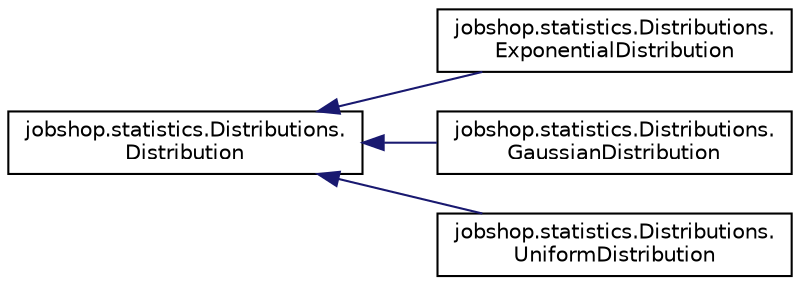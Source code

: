 digraph "Graphical Class Hierarchy"
{
  edge [fontname="Helvetica",fontsize="10",labelfontname="Helvetica",labelfontsize="10"];
  node [fontname="Helvetica",fontsize="10",shape=record];
  rankdir="LR";
  Node1 [label="jobshop.statistics.Distributions.\lDistribution",height=0.2,width=0.4,color="black", fillcolor="white", style="filled",URL="$classjobshop_1_1statistics_1_1_distributions_1_1_distribution.html"];
  Node1 -> Node2 [dir="back",color="midnightblue",fontsize="10",style="solid",fontname="Helvetica"];
  Node2 [label="jobshop.statistics.Distributions.\lExponentialDistribution",height=0.2,width=0.4,color="black", fillcolor="white", style="filled",URL="$classjobshop_1_1statistics_1_1_distributions_1_1_exponential_distribution.html"];
  Node1 -> Node3 [dir="back",color="midnightblue",fontsize="10",style="solid",fontname="Helvetica"];
  Node3 [label="jobshop.statistics.Distributions.\lGaussianDistribution",height=0.2,width=0.4,color="black", fillcolor="white", style="filled",URL="$classjobshop_1_1statistics_1_1_distributions_1_1_gaussian_distribution.html"];
  Node1 -> Node4 [dir="back",color="midnightblue",fontsize="10",style="solid",fontname="Helvetica"];
  Node4 [label="jobshop.statistics.Distributions.\lUniformDistribution",height=0.2,width=0.4,color="black", fillcolor="white", style="filled",URL="$classjobshop_1_1statistics_1_1_distributions_1_1_uniform_distribution.html"];
}
